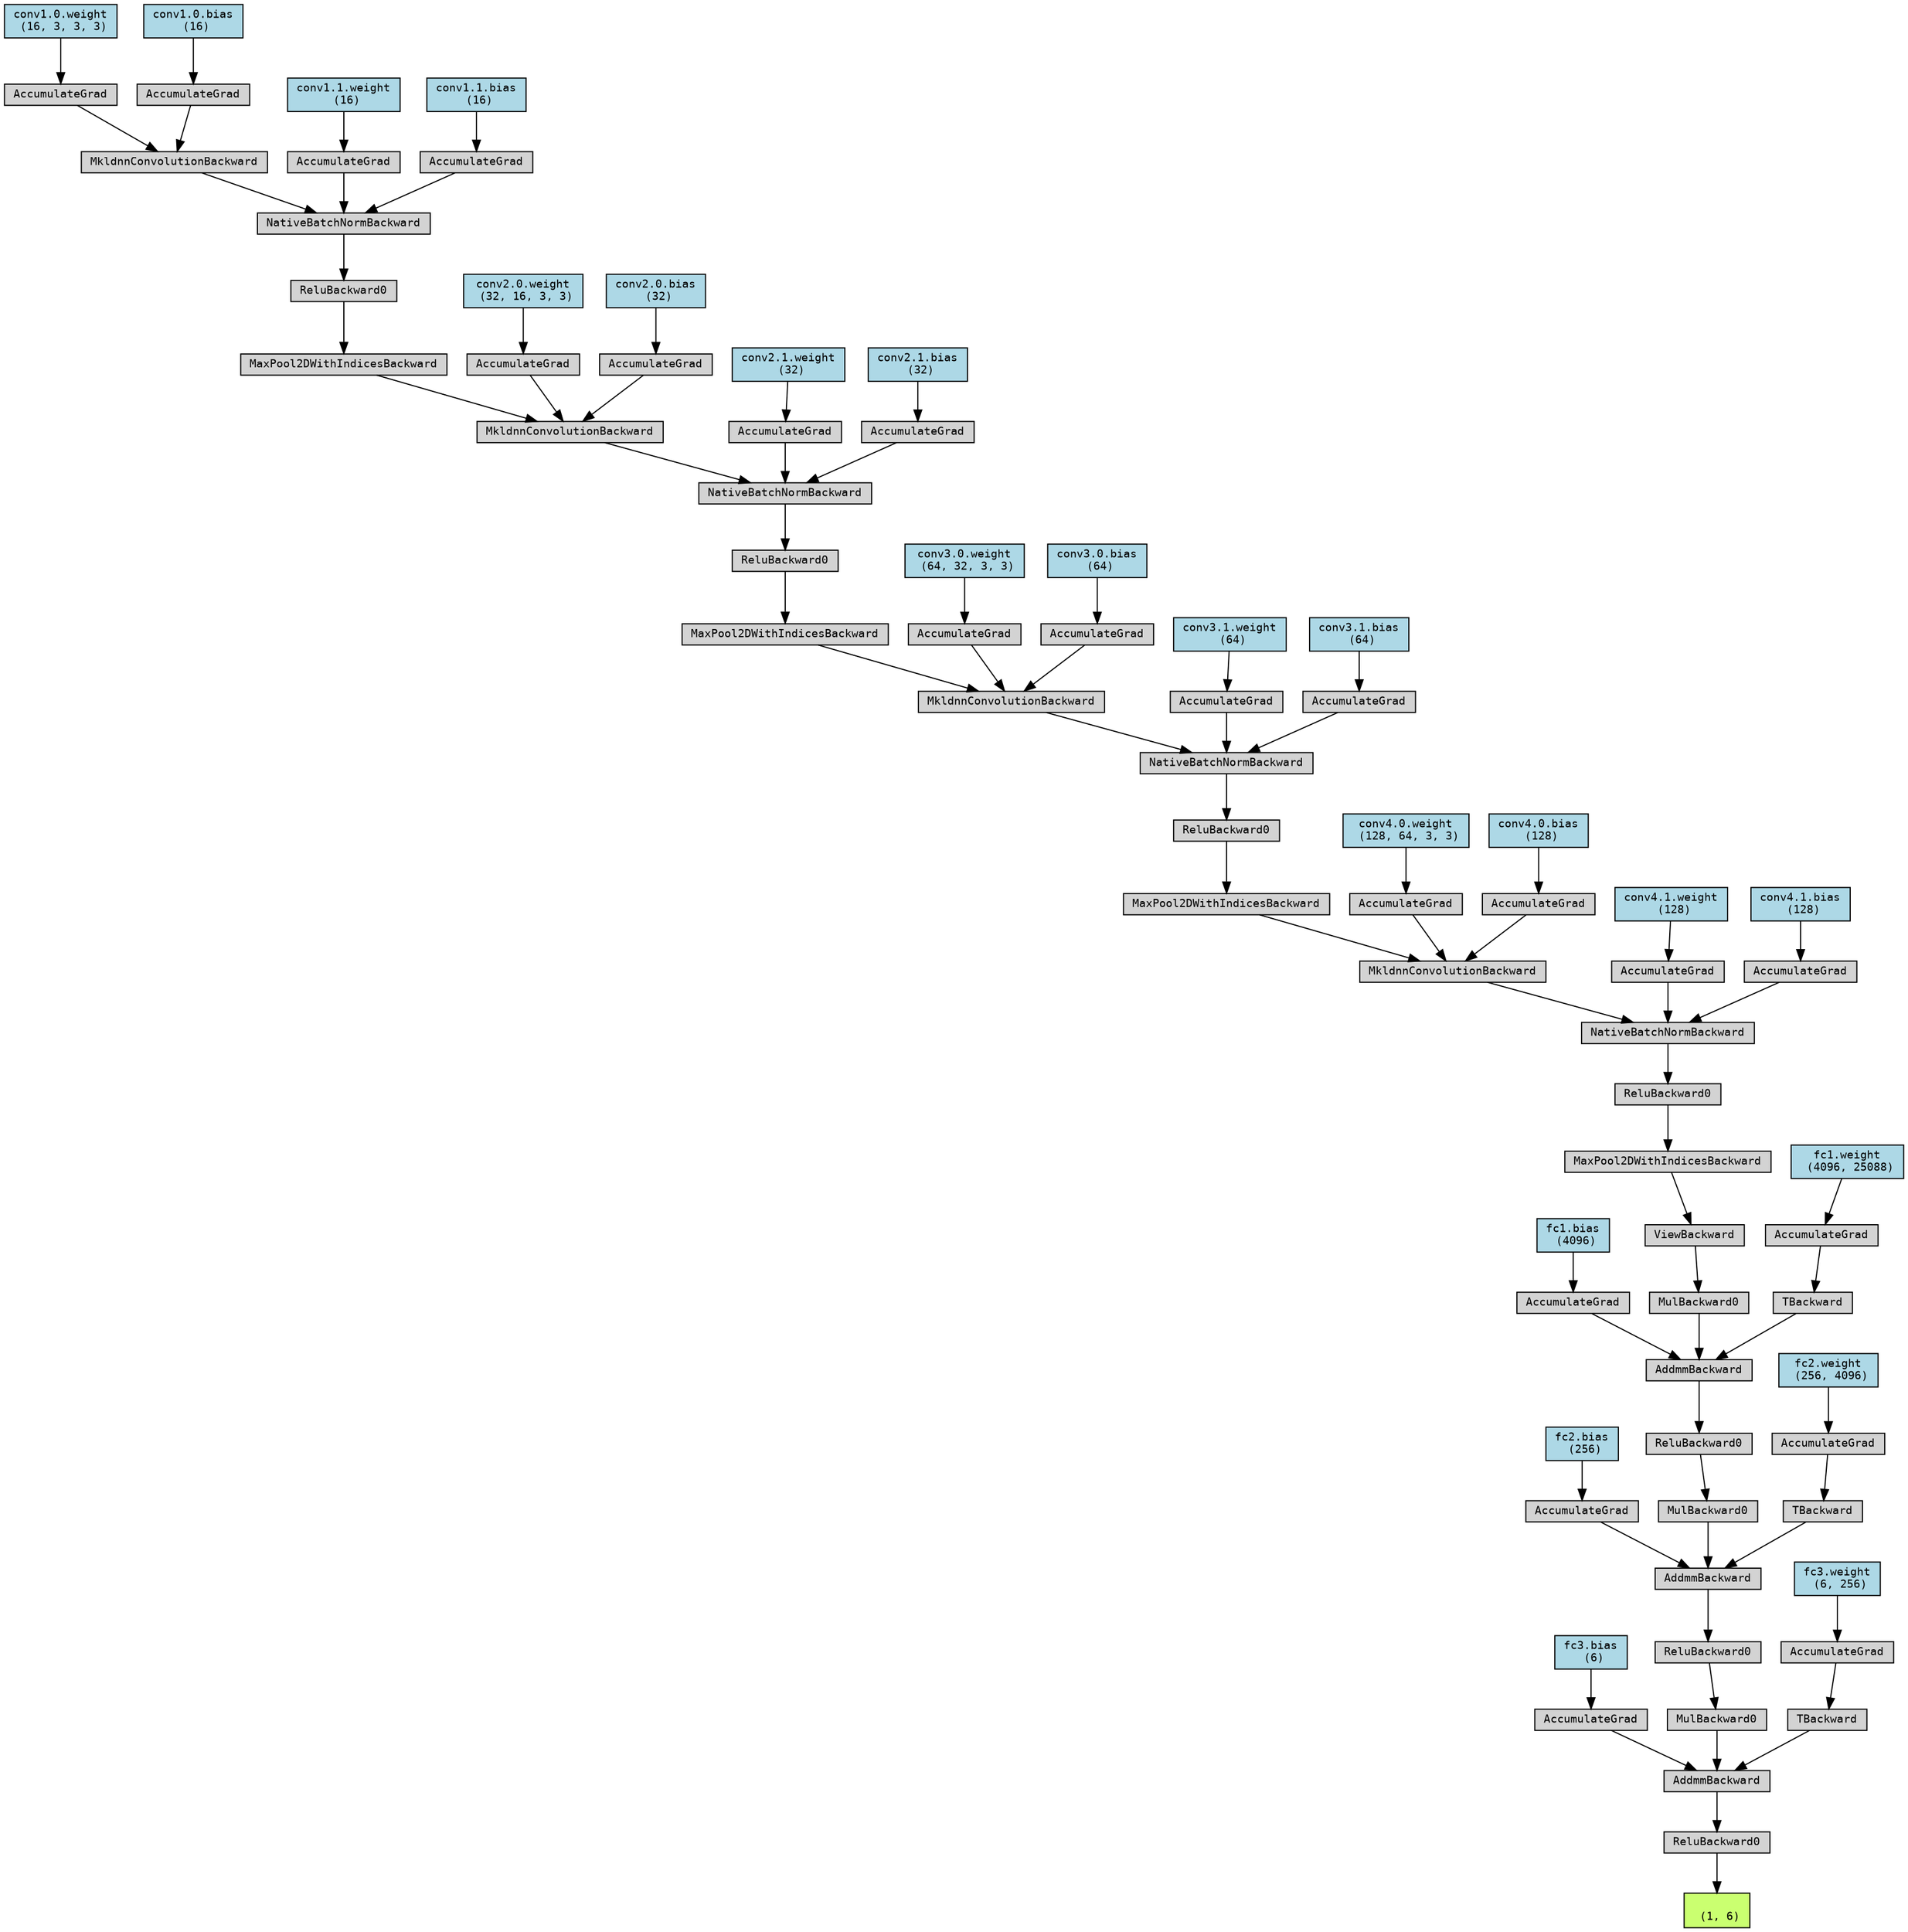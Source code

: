digraph {
	graph [size="22.05,22.05"]
	node [align=left fontname=monospace fontsize=10 height=0.2 ranksep=0.1 shape=box style=filled]
	2570635856384 [label="
 (1, 6)" fillcolor=darkolivegreen1]
	2570635944768 [label=ReluBackward0]
	2570635944864 -> 2570635944768
	2570635944864 [label=AddmmBackward]
	2570635944528 -> 2570635944864
	2570635932416 [label="fc3.bias
 (6)" fillcolor=lightblue]
	2570635932416 -> 2570635944528
	2570635944528 [label=AccumulateGrad]
	2570635944576 -> 2570635944864
	2570635944576 [label=MulBackward0]
	2570635944912 -> 2570635944576
	2570635944912 [label=ReluBackward0]
	2570635945104 -> 2570635944912
	2570635945104 [label=AddmmBackward]
	2570635945200 -> 2570635945104
	2570635932096 [label="fc2.bias
 (256)" fillcolor=lightblue]
	2570635932096 -> 2570635945200
	2570635945200 [label=AccumulateGrad]
	2570635945152 -> 2570635945104
	2570635945152 [label=MulBackward0]
	2570635945296 -> 2570635945152
	2570635945296 [label=ReluBackward0]
	2570635945488 -> 2570635945296
	2570635945488 [label=AddmmBackward]
	2570635945584 -> 2570635945488
	2570635931840 [label="fc1.bias
 (4096)" fillcolor=lightblue]
	2570635931840 -> 2570635945584
	2570635945584 [label=AccumulateGrad]
	2570635945536 -> 2570635945488
	2570635945536 [label=MulBackward0]
	2570635945680 -> 2570635945536
	2570635945680 [label=ViewBackward]
	2570635945872 -> 2570635945680
	2570635945872 [label=MaxPool2DWithIndicesBackward]
	2570635945968 -> 2570635945872
	2570635945968 [label=ReluBackward0]
	2570635946064 -> 2570635945968
	2570635946064 [label=NativeBatchNormBackward]
	2570635946160 -> 2570635946064
	2570635946160 [label=MkldnnConvolutionBackward]
	2570635946352 -> 2570635946160
	2570635946352 [label=MaxPool2DWithIndicesBackward]
	2570635946544 -> 2570635946352
	2570635946544 [label=ReluBackward0]
	2570635946688 -> 2570635946544
	2570635946688 [label=NativeBatchNormBackward]
	2570635946832 -> 2570635946688
	2570635946832 [label=MkldnnConvolutionBackward]
	2570635947024 -> 2570635946832
	2570635947024 [label=MaxPool2DWithIndicesBackward]
	2570635947216 -> 2570635947024
	2570635947216 [label=ReluBackward0]
	2570635947360 -> 2570635947216
	2570635947360 [label=NativeBatchNormBackward]
	2570635947504 -> 2570635947360
	2570635947504 [label=MkldnnConvolutionBackward]
	2570635947696 -> 2570635947504
	2570635947696 [label=MaxPool2DWithIndicesBackward]
	2570635947888 -> 2570635947696
	2570635947888 [label=ReluBackward0]
	2570635947984 -> 2570635947888
	2570635947984 [label=NativeBatchNormBackward]
	2570635968720 -> 2570635947984
	2570635968720 [label=MkldnnConvolutionBackward]
	2570635968912 -> 2570635968720
	2570635854336 [label="conv1.0.weight
 (16, 3, 3, 3)" fillcolor=lightblue]
	2570635854336 -> 2570635968912
	2570635968912 [label=AccumulateGrad]
	2570635968864 -> 2570635968720
	2570635854400 [label="conv1.0.bias
 (16)" fillcolor=lightblue]
	2570635854400 -> 2570635968864
	2570635968864 [label=AccumulateGrad]
	2570635968672 -> 2570635947984
	2570598528064 [label="conv1.1.weight
 (16)" fillcolor=lightblue]
	2570598528064 -> 2570635968672
	2570635968672 [label=AccumulateGrad]
	2570635968624 -> 2570635947984
	2570635854208 [label="conv1.1.bias
 (16)" fillcolor=lightblue]
	2570635854208 -> 2570635968624
	2570635968624 [label=AccumulateGrad]
	2570635947648 -> 2570635947504
	2570635854912 [label="conv2.0.weight
 (32, 16, 3, 3)" fillcolor=lightblue]
	2570635854912 -> 2570635947648
	2570635947648 [label=AccumulateGrad]
	2570635947600 -> 2570635947504
	2570635855040 [label="conv2.0.bias
 (32)" fillcolor=lightblue]
	2570635855040 -> 2570635947600
	2570635947600 [label=AccumulateGrad]
	2570635947456 -> 2570635947360
	2570635854976 [label="conv2.1.weight
 (32)" fillcolor=lightblue]
	2570635854976 -> 2570635947456
	2570635947456 [label=AccumulateGrad]
	2570635947408 -> 2570635947360
	2570635855232 [label="conv2.1.bias
 (32)" fillcolor=lightblue]
	2570635855232 -> 2570635947408
	2570635947408 [label=AccumulateGrad]
	2570635946976 -> 2570635946832
	2570635855872 [label="conv3.0.weight
 (64, 32, 3, 3)" fillcolor=lightblue]
	2570635855872 -> 2570635946976
	2570635946976 [label=AccumulateGrad]
	2570635946928 -> 2570635946832
	2570635856000 [label="conv3.0.bias
 (64)" fillcolor=lightblue]
	2570635856000 -> 2570635946928
	2570635946928 [label=AccumulateGrad]
	2570635946784 -> 2570635946688
	2570635855936 [label="conv3.1.weight
 (64)" fillcolor=lightblue]
	2570635855936 -> 2570635946784
	2570635946784 [label=AccumulateGrad]
	2570635946736 -> 2570635946688
	2570635856192 [label="conv3.1.bias
 (64)" fillcolor=lightblue]
	2570635856192 -> 2570635946736
	2570635946736 [label=AccumulateGrad]
	2570635946304 -> 2570635946160
	2570635856832 [label="conv4.0.weight
 (128, 64, 3, 3)" fillcolor=lightblue]
	2570635856832 -> 2570635946304
	2570635946304 [label=AccumulateGrad]
	2570635946256 -> 2570635946160
	2570635856960 [label="conv4.0.bias
 (128)" fillcolor=lightblue]
	2570635856960 -> 2570635946256
	2570635946256 [label=AccumulateGrad]
	2570635946112 -> 2570635946064
	2570635856896 [label="conv4.1.weight
 (128)" fillcolor=lightblue]
	2570635856896 -> 2570635946112
	2570635946112 [label=AccumulateGrad]
	2570635945776 -> 2570635946064
	2570635857152 [label="conv4.1.bias
 (128)" fillcolor=lightblue]
	2570635857152 -> 2570635945776
	2570635945776 [label=AccumulateGrad]
	2570635945392 -> 2570635945488
	2570635945392 [label=TBackward]
	2570635945920 -> 2570635945392
	2570635931712 [label="fc1.weight
 (4096, 25088)" fillcolor=lightblue]
	2570635931712 -> 2570635945920
	2570635945920 [label=AccumulateGrad]
	2570635945008 -> 2570635945104
	2570635945008 [label=TBackward]
	2570635945632 -> 2570635945008
	2570635931968 [label="fc2.weight
 (256, 4096)" fillcolor=lightblue]
	2570635931968 -> 2570635945632
	2570635945632 [label=AccumulateGrad]
	2570635944720 -> 2570635944864
	2570635944720 [label=TBackward]
	2570635945248 -> 2570635944720
	2570635932288 [label="fc3.weight
 (6, 256)" fillcolor=lightblue]
	2570635932288 -> 2570635945248
	2570635945248 [label=AccumulateGrad]
	2570635944768 -> 2570635856384
}
